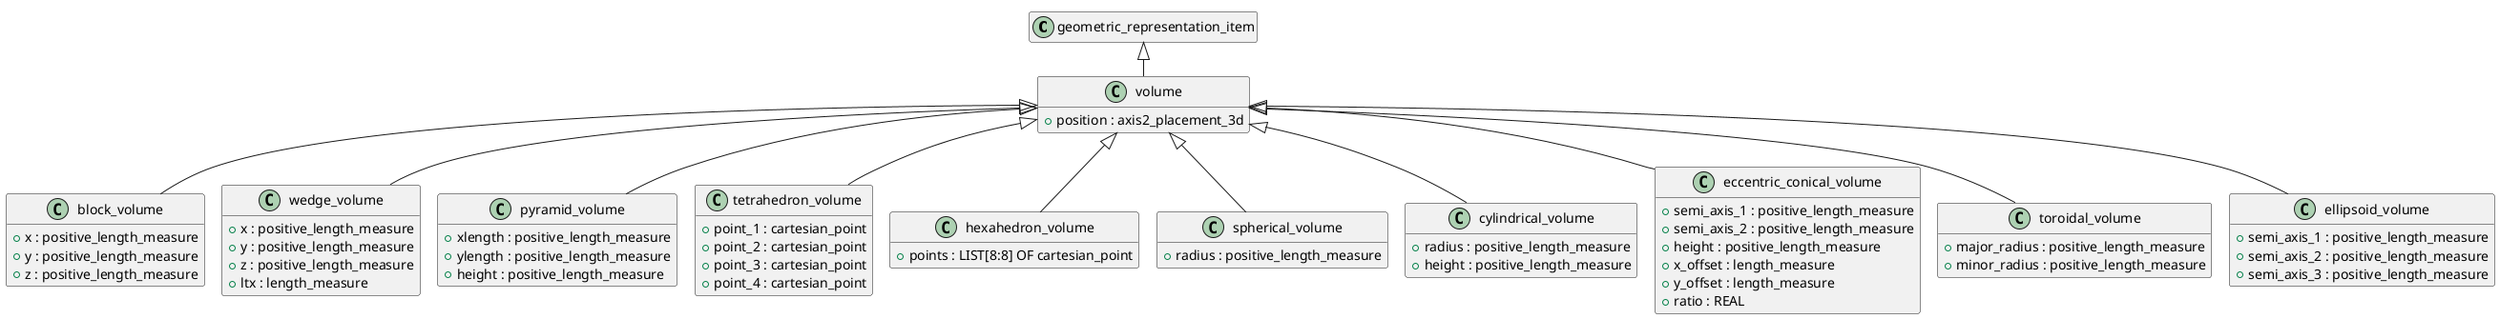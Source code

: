 @startuml
!pragma layout smetana
skinparam groupInheritance 2
hide empty members


class geometric_representation_item {
}

class volume {
  +position : axis2_placement_3d
}

class block_volume {
  +x : positive_length_measure
  +y : positive_length_measure
  +z : positive_length_measure
}

class wedge_volume {
  +x : positive_length_measure
  +y : positive_length_measure
  +z : positive_length_measure
  +ltx : length_measure
}

class pyramid_volume {
  +xlength : positive_length_measure
  +ylength : positive_length_measure
  +height : positive_length_measure
}

class tetrahedron_volume {
  +point_1 : cartesian_point
  +point_2 : cartesian_point
  +point_3 : cartesian_point
  +point_4 : cartesian_point
}

class hexahedron_volume {
  +points : LIST[8:8] OF cartesian_point
}

class spherical_volume {
  +radius : positive_length_measure
}

class cylindrical_volume {
  +radius : positive_length_measure
  +height : positive_length_measure
}

class eccentric_conical_volume {
  +semi_axis_1 : positive_length_measure
  +semi_axis_2 : positive_length_measure
  +height : positive_length_measure
  +x_offset : length_measure
  +y_offset : length_measure
  +ratio : REAL
}

class toroidal_volume {
  +major_radius : positive_length_measure
  +minor_radius : positive_length_measure
}

class ellipsoid_volume {
  +semi_axis_1 : positive_length_measure
  +semi_axis_2 : positive_length_measure
  +semi_axis_3 : positive_length_measure
}

' Наследование
geometric_representation_item <|-- volume

volume <|-- block_volume
volume <|-- wedge_volume
volume <|-- pyramid_volume
volume <|-- tetrahedron_volume
volume <|-- hexahedron_volume
volume <|-- spherical_volume
volume <|-- cylindrical_volume
volume <|-- eccentric_conical_volume
volume <|-- toroidal_volume
volume <|-- ellipsoid_volume

@enduml